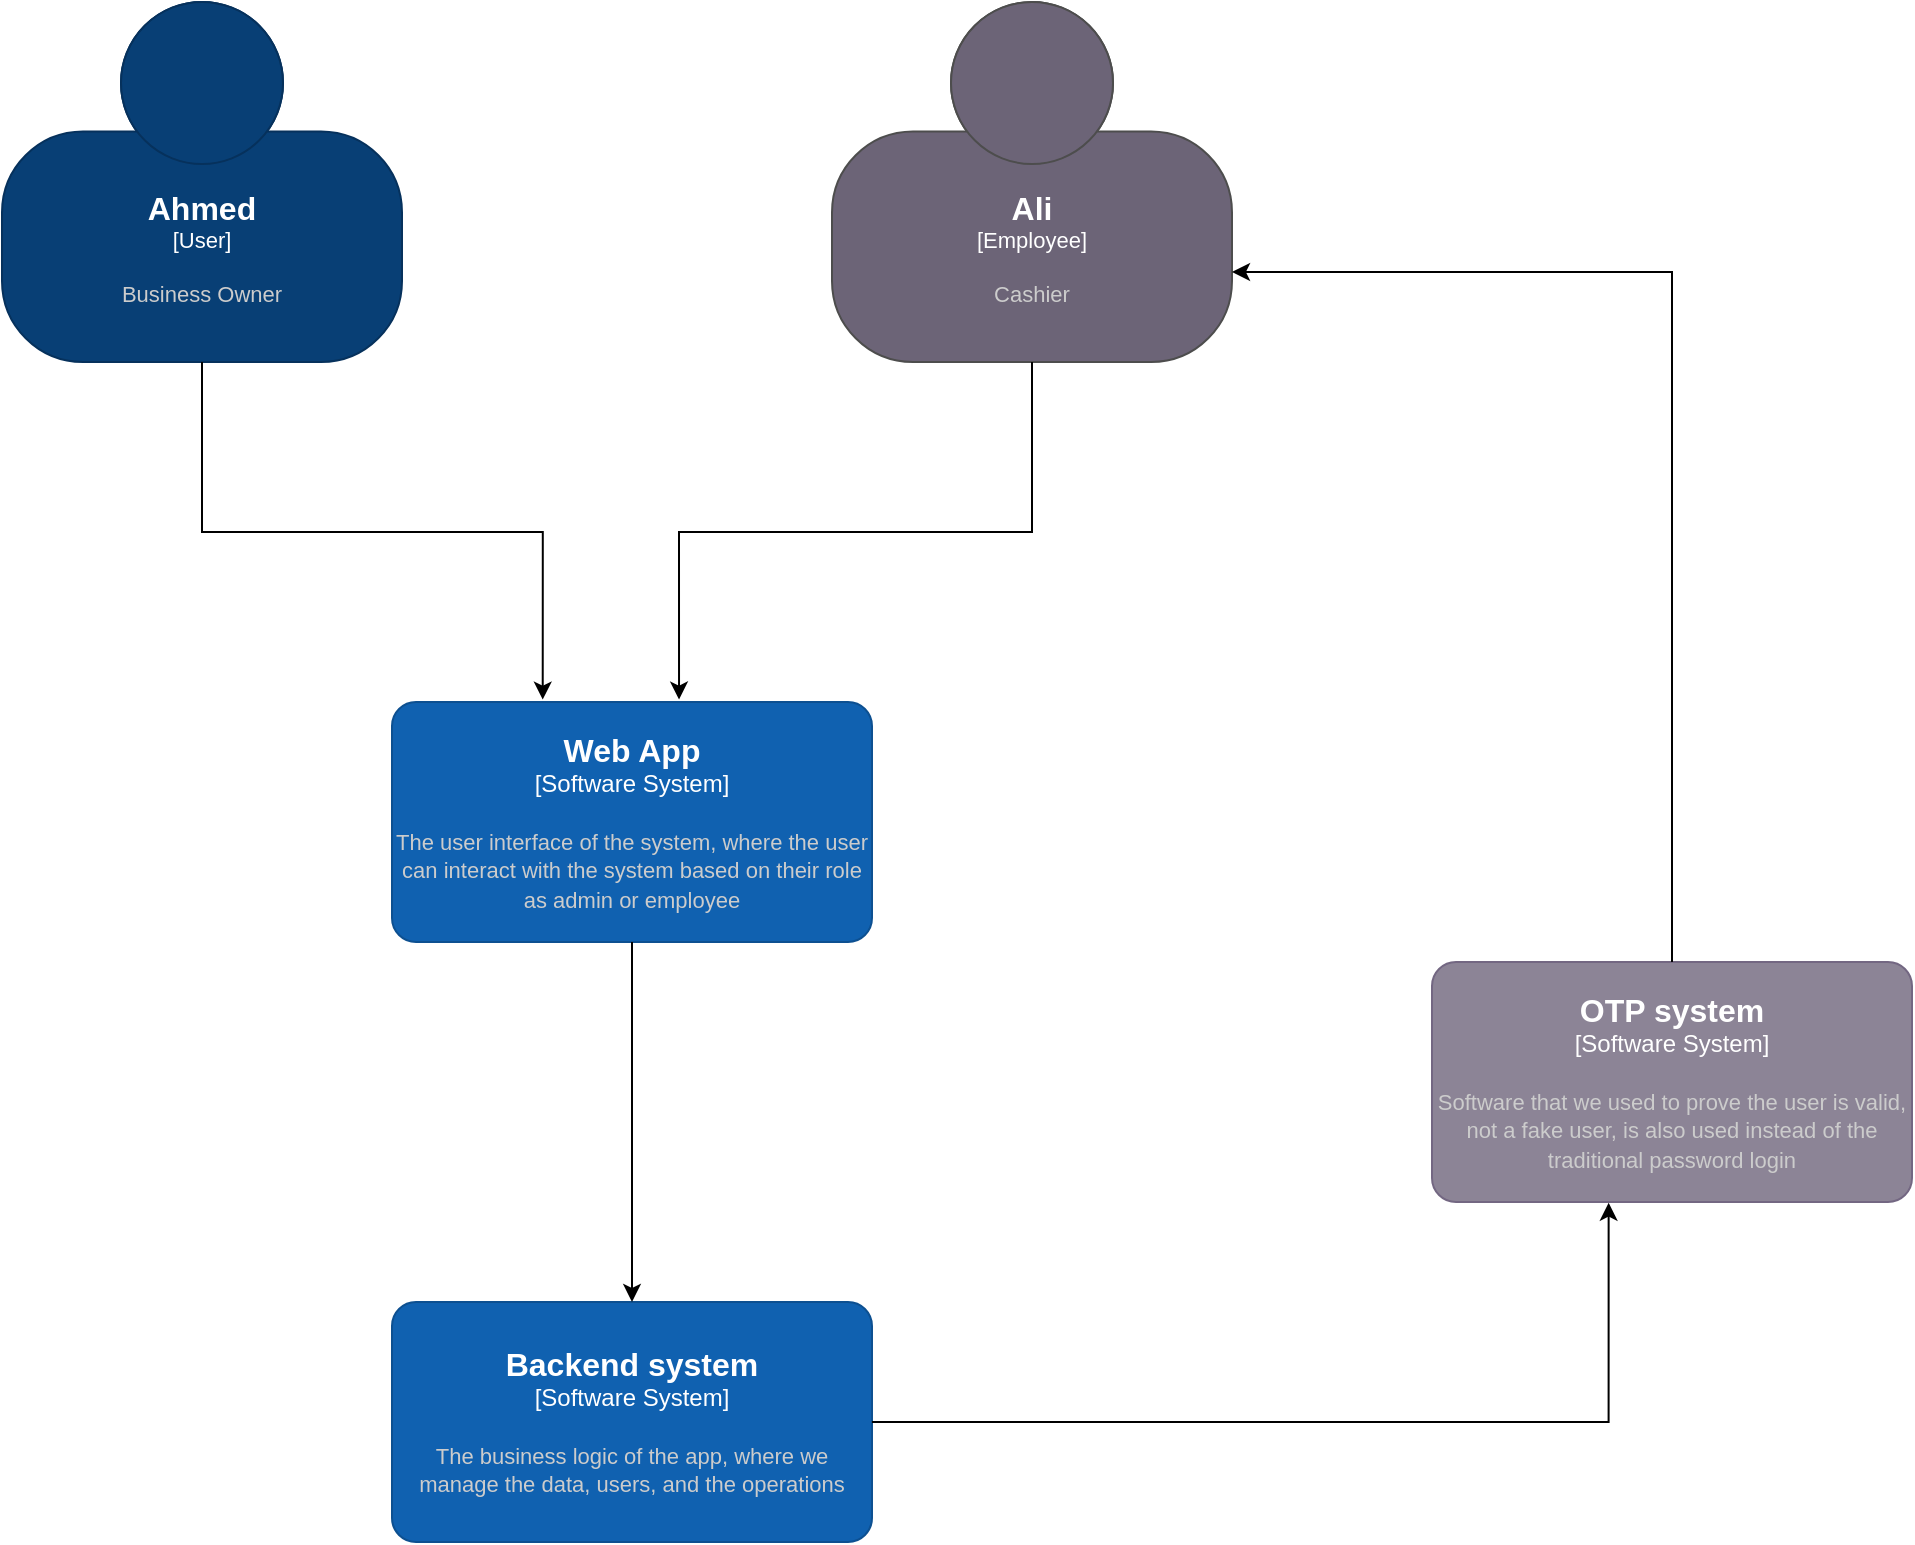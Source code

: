 <mxfile version="27.2.0" pages="3">
  <diagram name="C4 System context diagram" id="RkG_46FRgGkWv4bez-KH">
    <mxGraphModel grid="1" page="1" gridSize="10" guides="1" tooltips="1" connect="1" arrows="1" fold="1" pageScale="1" pageWidth="850" pageHeight="1100" math="0" shadow="0">
      <root>
        <mxCell id="0" />
        <mxCell id="1" parent="0" />
        <object placeholders="1" c4Name="Ahmed" c4Type="User" c4Description="Business Owner" label="&lt;font style=&quot;font-size: 16px&quot;&gt;&lt;b&gt;%c4Name%&lt;/b&gt;&lt;/font&gt;&lt;div&gt;[%c4Type%]&lt;/div&gt;&lt;br&gt;&lt;div&gt;&lt;font style=&quot;font-size: 11px&quot;&gt;&lt;font color=&quot;#cccccc&quot;&gt;%c4Description%&lt;/font&gt;&lt;/div&gt;" id="MEh83IF_CVcd2U0ZbV3D-1">
          <mxCell style="html=1;fontSize=11;dashed=0;whiteSpace=wrap;fillColor=#083F75;strokeColor=#06315C;fontColor=#ffffff;shape=mxgraph.c4.person2;align=center;metaEdit=1;points=[[0.5,0,0],[1,0.5,0],[1,0.75,0],[0.75,1,0],[0.5,1,0],[0.25,1,0],[0,0.75,0],[0,0.5,0]];resizable=0;" vertex="1" parent="1">
            <mxGeometry x="55" y="200" width="200" height="180" as="geometry" />
          </mxCell>
        </object>
        <object placeholders="1" c4Name="Ali" c4Type="Employee" c4Description="Cashier" label="&lt;font style=&quot;font-size: 16px&quot;&gt;&lt;b&gt;%c4Name%&lt;/b&gt;&lt;/font&gt;&lt;div&gt;[%c4Type%]&lt;/div&gt;&lt;br&gt;&lt;div&gt;&lt;font style=&quot;font-size: 11px&quot;&gt;&lt;font color=&quot;#cccccc&quot;&gt;%c4Description%&lt;/font&gt;&lt;/div&gt;" id="MEh83IF_CVcd2U0ZbV3D-3">
          <mxCell style="html=1;fontSize=11;dashed=0;whiteSpace=wrap;fillColor=#6C6477;strokeColor=#4D4D4D;fontColor=#ffffff;shape=mxgraph.c4.person2;align=center;metaEdit=1;points=[[0.5,0,0],[1,0.5,0],[1,0.75,0],[0.75,1,0],[0.5,1,0],[0.25,1,0],[0,0.75,0],[0,0.5,0]];resizable=0;" vertex="1" parent="1">
            <mxGeometry x="470" y="200" width="200" height="180" as="geometry" />
          </mxCell>
        </object>
        <object placeholders="1" c4Name="Web App" c4Type="Software System" c4Description="The user interface of the system, where the user can interact with the system based on their role as admin or employee" label="&lt;font style=&quot;font-size: 16px&quot;&gt;&lt;b&gt;%c4Name%&lt;/b&gt;&lt;/font&gt;&lt;div&gt;[%c4Type%]&lt;/div&gt;&lt;br&gt;&lt;div&gt;&lt;font style=&quot;font-size: 11px&quot;&gt;&lt;font color=&quot;#cccccc&quot;&gt;%c4Description%&lt;/font&gt;&lt;/div&gt;" id="MEh83IF_CVcd2U0ZbV3D-4">
          <mxCell style="rounded=1;whiteSpace=wrap;html=1;labelBackgroundColor=none;fillColor=#1061B0;fontColor=#ffffff;align=center;arcSize=10;strokeColor=#0D5091;metaEdit=1;resizable=0;points=[[0.25,0,0],[0.5,0,0],[0.75,0,0],[1,0.25,0],[1,0.5,0],[1,0.75,0],[0.75,1,0],[0.5,1,0],[0.25,1,0],[0,0.75,0],[0,0.5,0],[0,0.25,0]];" vertex="1" parent="1">
            <mxGeometry x="250" y="550" width="240" height="120" as="geometry" />
          </mxCell>
        </object>
        <mxCell id="MEh83IF_CVcd2U0ZbV3D-5" style="edgeStyle=orthogonalEdgeStyle;rounded=0;orthogonalLoop=1;jettySize=auto;html=1;entryX=0.314;entryY=-0.01;entryDx=0;entryDy=0;entryPerimeter=0;" edge="1" parent="1" source="MEh83IF_CVcd2U0ZbV3D-1" target="MEh83IF_CVcd2U0ZbV3D-4">
          <mxGeometry relative="1" as="geometry" />
        </mxCell>
        <mxCell id="MEh83IF_CVcd2U0ZbV3D-6" style="edgeStyle=orthogonalEdgeStyle;rounded=0;orthogonalLoop=1;jettySize=auto;html=1;entryX=0.598;entryY=-0.01;entryDx=0;entryDy=0;entryPerimeter=0;" edge="1" parent="1" source="MEh83IF_CVcd2U0ZbV3D-3" target="MEh83IF_CVcd2U0ZbV3D-4">
          <mxGeometry relative="1" as="geometry" />
        </mxCell>
        <object placeholders="1" c4Name="OTP system" c4Type="Software System" c4Description="Software that we used to prove the user is valid, not a fake user, is also used instead of the traditional password login" label="&lt;font style=&quot;font-size: 16px&quot;&gt;&lt;b&gt;%c4Name%&lt;/b&gt;&lt;/font&gt;&lt;div&gt;[%c4Type%]&lt;/div&gt;&lt;br&gt;&lt;div&gt;&lt;font style=&quot;font-size: 11px&quot;&gt;&lt;font color=&quot;#cccccc&quot;&gt;%c4Description%&lt;/font&gt;&lt;/div&gt;" id="MEh83IF_CVcd2U0ZbV3D-7">
          <mxCell style="rounded=1;whiteSpace=wrap;html=1;labelBackgroundColor=none;fillColor=#8C8496;fontColor=#ffffff;align=center;arcSize=10;strokeColor=#736782;metaEdit=1;resizable=0;points=[[0.25,0,0],[0.5,0,0],[0.75,0,0],[1,0.25,0],[1,0.5,0],[1,0.75,0],[0.75,1,0],[0.5,1,0],[0.25,1,0],[0,0.75,0],[0,0.5,0],[0,0.25,0]];" vertex="1" parent="1">
            <mxGeometry x="770" y="680" width="240" height="120" as="geometry" />
          </mxCell>
        </object>
        <mxCell id="MEh83IF_CVcd2U0ZbV3D-9" style="edgeStyle=orthogonalEdgeStyle;rounded=0;orthogonalLoop=1;jettySize=auto;html=1;exitX=0.5;exitY=0;exitDx=0;exitDy=0;exitPerimeter=0;entryX=1;entryY=0.75;entryDx=0;entryDy=0;entryPerimeter=0;" edge="1" parent="1" source="MEh83IF_CVcd2U0ZbV3D-7" target="MEh83IF_CVcd2U0ZbV3D-3">
          <mxGeometry relative="1" as="geometry" />
        </mxCell>
        <object placeholders="1" c4Name="Backend system" c4Type="Software System" c4Description="The business logic of the app, where we manage the data, users, and the operations" label="&lt;font style=&quot;font-size: 16px&quot;&gt;&lt;b&gt;%c4Name%&lt;/b&gt;&lt;/font&gt;&lt;div&gt;[%c4Type%]&lt;/div&gt;&lt;br&gt;&lt;div&gt;&lt;font style=&quot;font-size: 11px&quot;&gt;&lt;font color=&quot;#cccccc&quot;&gt;%c4Description%&lt;/font&gt;&lt;/div&gt;" id="MEh83IF_CVcd2U0ZbV3D-10">
          <mxCell style="rounded=1;whiteSpace=wrap;html=1;labelBackgroundColor=none;fillColor=#1061B0;fontColor=#ffffff;align=center;arcSize=10;strokeColor=#0D5091;metaEdit=1;resizable=0;points=[[0.25,0,0],[0.5,0,0],[0.75,0,0],[1,0.25,0],[1,0.5,0],[1,0.75,0],[0.75,1,0],[0.5,1,0],[0.25,1,0],[0,0.75,0],[0,0.5,0],[0,0.25,0]];" vertex="1" parent="1">
            <mxGeometry x="250" y="850" width="240" height="120" as="geometry" />
          </mxCell>
        </object>
        <mxCell id="MEh83IF_CVcd2U0ZbV3D-12" style="edgeStyle=orthogonalEdgeStyle;rounded=0;orthogonalLoop=1;jettySize=auto;html=1;entryX=0.5;entryY=0;entryDx=0;entryDy=0;entryPerimeter=0;" edge="1" parent="1" source="MEh83IF_CVcd2U0ZbV3D-4" target="MEh83IF_CVcd2U0ZbV3D-10">
          <mxGeometry relative="1" as="geometry" />
        </mxCell>
        <mxCell id="MEh83IF_CVcd2U0ZbV3D-13" style="edgeStyle=orthogonalEdgeStyle;rounded=0;orthogonalLoop=1;jettySize=auto;html=1;entryX=0.368;entryY=1.003;entryDx=0;entryDy=0;entryPerimeter=0;" edge="1" parent="1" source="MEh83IF_CVcd2U0ZbV3D-10" target="MEh83IF_CVcd2U0ZbV3D-7">
          <mxGeometry relative="1" as="geometry" />
        </mxCell>
      </root>
    </mxGraphModel>
  </diagram>
  <diagram id="ivsPkkF4dkukbUwzsWeb" name="C4 Container diagram">
    <mxGraphModel grid="1" page="1" gridSize="10" guides="1" tooltips="1" connect="1" arrows="1" fold="1" pageScale="1" pageWidth="850" pageHeight="1100" math="0" shadow="0">
      <root>
        <mxCell id="0" />
        <mxCell id="1" parent="0" />
        <object placeholders="1" c4Name="Ahmed" c4Type="User" c4Description="User or Employee" label="&lt;font style=&quot;font-size: 16px&quot;&gt;&lt;b&gt;%c4Name%&lt;/b&gt;&lt;/font&gt;&lt;div&gt;[%c4Type%]&lt;/div&gt;&lt;br&gt;&lt;div&gt;&lt;font style=&quot;font-size: 11px&quot;&gt;&lt;font color=&quot;#cccccc&quot;&gt;%c4Description%&lt;/font&gt;&lt;/div&gt;" id="U8EQustcwi_5S_lhXX1_-1">
          <mxCell style="html=1;fontSize=11;dashed=0;whiteSpace=wrap;fillColor=#083F75;strokeColor=#06315C;fontColor=#ffffff;shape=mxgraph.c4.person2;align=center;metaEdit=1;points=[[0.5,0,0],[1,0.5,0],[1,0.75,0],[0.75,1,0],[0.5,1,0],[0.25,1,0],[0,0.75,0],[0,0.5,0]];resizable=0;" vertex="1" parent="1">
            <mxGeometry x="120" y="350" width="200" height="180" as="geometry" />
          </mxCell>
        </object>
        <object placeholders="1" c4Name="Web App" c4Type="Software System" c4Description="The user interface of the system, where the user can interact with the system based on their role as admin or employee" label="&lt;font style=&quot;font-size: 16px&quot;&gt;&lt;b&gt;%c4Name%&lt;/b&gt;&lt;/font&gt;&lt;div&gt;[%c4Type%]&lt;/div&gt;&lt;br&gt;&lt;div&gt;&lt;font style=&quot;font-size: 11px&quot;&gt;&lt;font color=&quot;#cccccc&quot;&gt;%c4Description%&lt;/font&gt;&lt;/div&gt;" id="U8EQustcwi_5S_lhXX1_-3">
          <mxCell style="rounded=1;whiteSpace=wrap;html=1;labelBackgroundColor=none;fillColor=#1061B0;fontColor=#ffffff;align=center;arcSize=10;strokeColor=#0D5091;metaEdit=1;resizable=0;points=[[0.25,0,0],[0.5,0,0],[0.75,0,0],[1,0.25,0],[1,0.5,0],[1,0.75,0],[0.75,1,0],[0.5,1,0],[0.25,1,0],[0,0.75,0],[0,0.5,0],[0,0.25,0]];" vertex="1" parent="1">
            <mxGeometry x="-250" y="760" width="240" height="120" as="geometry" />
          </mxCell>
        </object>
        <object placeholders="1" c4Name="OTP system" c4Type="Software System" c4Description="Software that we used to prove the user is valid, not a fake user, is also used instead of the traditional password login" label="&lt;font style=&quot;font-size: 16px&quot;&gt;&lt;b&gt;%c4Name%&lt;/b&gt;&lt;/font&gt;&lt;div&gt;[%c4Type%]&lt;/div&gt;&lt;br&gt;&lt;div&gt;&lt;font style=&quot;font-size: 11px&quot;&gt;&lt;font color=&quot;#cccccc&quot;&gt;%c4Description%&lt;/font&gt;&lt;/div&gt;" id="U8EQustcwi_5S_lhXX1_-6">
          <mxCell style="rounded=1;whiteSpace=wrap;html=1;labelBackgroundColor=none;fillColor=#8C8496;fontColor=#ffffff;align=center;arcSize=10;strokeColor=#736782;metaEdit=1;resizable=0;points=[[0.25,0,0],[0.5,0,0],[0.75,0,0],[1,0.25,0],[1,0.5,0],[1,0.75,0],[0.75,1,0],[0.5,1,0],[0.25,1,0],[0,0.75,0],[0,0.5,0],[0,0.25,0]];" vertex="1" parent="1">
            <mxGeometry x="930" y="860" width="240" height="120" as="geometry" />
          </mxCell>
        </object>
        <object placeholders="1" c4Name="Backend system" c4Type="Software System" c4Description="The business logic of the app, where we manage the data, users, and the operations" label="&lt;font style=&quot;font-size: 16px&quot;&gt;&lt;b&gt;%c4Name%&lt;/b&gt;&lt;/font&gt;&lt;div&gt;[%c4Type%]&lt;/div&gt;&lt;br&gt;&lt;div&gt;&lt;font style=&quot;font-size: 11px&quot;&gt;&lt;font color=&quot;#cccccc&quot;&gt;%c4Description%&lt;/font&gt;&lt;/div&gt;" id="U8EQustcwi_5S_lhXX1_-8">
          <mxCell style="rounded=1;whiteSpace=wrap;html=1;labelBackgroundColor=none;fillColor=#1061B0;fontColor=#ffffff;align=center;arcSize=10;strokeColor=#0D5091;metaEdit=1;resizable=0;points=[[0.25,0,0],[0.5,0,0],[0.75,0,0],[1,0.25,0],[1,0.5,0],[1,0.75,0],[0.75,1,0],[0.5,1,0],[0.25,1,0],[0,0.75,0],[0,0.5,0],[0,0.25,0]];" vertex="1" parent="1">
            <mxGeometry x="300" y="1110" width="240" height="120" as="geometry" />
          </mxCell>
        </object>
        <object placeholders="1" c4Name="Reatil system" c4Type="SystemScopeBoundary" c4Application="Software System" label="&lt;font style=&quot;font-size: 16px&quot;&gt;&lt;b&gt;&lt;div style=&quot;text-align: left&quot;&gt;%c4Name%&lt;/div&gt;&lt;/b&gt;&lt;/font&gt;&lt;div style=&quot;text-align: left&quot;&gt;[%c4Application%]&lt;/div&gt;" id="U8EQustcwi_5S_lhXX1_-11">
          <mxCell style="rounded=1;fontSize=11;whiteSpace=wrap;html=1;dashed=1;arcSize=20;fillColor=none;strokeColor=#666666;fontColor=#333333;labelBackgroundColor=none;align=left;verticalAlign=bottom;labelBorderColor=none;spacingTop=0;spacing=10;dashPattern=8 4;metaEdit=1;rotatable=0;perimeter=rectanglePerimeter;noLabel=0;labelPadding=0;allowArrows=0;connectable=0;expand=0;recursiveResize=0;editable=1;pointerEvents=0;absoluteArcSize=1;points=[[0.25,0,0],[0.5,0,0],[0.75,0,0],[1,0.25,0],[1,0.5,0],[1,0.75,0],[0.75,1,0],[0.5,1,0],[0.25,1,0],[0,0.75,0],[0,0.5,0],[0,0.25,0]];" vertex="1" parent="1">
            <mxGeometry x="-275" y="730" width="1045" height="750" as="geometry" />
          </mxCell>
        </object>
        <object placeholders="1" c4Name="Single Page app" c4Type="Container" c4Technology="A React app provides full or limited control over the system based on the roles and permissions" c4Description="Description of web browser container role/responsibility." label="&lt;font style=&quot;font-size: 16px&quot;&gt;&lt;b&gt;%c4Name%&lt;/b&gt;&lt;/font&gt;&lt;div&gt;[%c4Type%:&amp;nbsp;%c4Technology%]&lt;/div&gt;&lt;br&gt;&lt;div&gt;&lt;font style=&quot;font-size: 11px&quot;&gt;&lt;font color=&quot;#E6E6E6&quot;&gt;%c4Description%&lt;/font&gt;&lt;/div&gt;" id="U8EQustcwi_5S_lhXX1_-14">
          <mxCell style="shape=mxgraph.c4.webBrowserContainer2;whiteSpace=wrap;html=1;boundedLbl=1;rounded=0;labelBackgroundColor=none;strokeColor=#118ACD;fillColor=#23A2D9;strokeColor=#118ACD;strokeColor2=#0E7DAD;fontSize=12;fontColor=#ffffff;align=center;metaEdit=1;points=[[0.5,0,0],[1,0.25,0],[1,0.5,0],[1,0.75,0],[0.5,1,0],[0,0.75,0],[0,0.5,0],[0,0.25,0]];resizable=0;" vertex="1" parent="1">
            <mxGeometry x="200" y="740" width="240" height="160" as="geometry" />
          </mxCell>
        </object>
        <object placeholders="1" c4Type="Relationship" c4Description="visit the app link from the users browser" label="&lt;div style=&quot;text-align: left&quot;&gt;&lt;div style=&quot;text-align: center&quot;&gt;&lt;b&gt;%c4Description%&lt;/b&gt;&lt;/div&gt;" id="U8EQustcwi_5S_lhXX1_-17">
          <mxCell style="endArrow=blockThin;html=1;fontSize=10;fontColor=#404040;strokeWidth=1;endFill=1;strokeColor=#828282;elbow=vertical;metaEdit=1;endSize=14;startSize=14;jumpStyle=arc;jumpSize=16;rounded=0;edgeStyle=orthogonalEdgeStyle;exitX=0;exitY=0.833;exitDx=0;exitDy=0;exitPerimeter=0;" edge="1" parent="1" source="U8EQustcwi_5S_lhXX1_-1" target="U8EQustcwi_5S_lhXX1_-3">
            <mxGeometry x="-0.451" y="20" width="240" relative="1" as="geometry">
              <mxPoint x="-70" y="600" as="sourcePoint" />
              <mxPoint x="170" y="600" as="targetPoint" />
              <mxPoint as="offset" />
            </mxGeometry>
          </mxCell>
        </object>
        <object placeholders="1" c4Type="Relationship" c4Description="response to the users browser" label="&lt;div style=&quot;text-align: left&quot;&gt;&lt;div style=&quot;text-align: center&quot;&gt;&lt;b&gt;%c4Description%&lt;/b&gt;&lt;/div&gt;" id="U8EQustcwi_5S_lhXX1_-18">
          <mxCell style="endArrow=blockThin;html=1;fontSize=10;fontColor=#404040;strokeWidth=1;endFill=1;strokeColor=#828282;elbow=vertical;metaEdit=1;endSize=14;startSize=14;jumpStyle=arc;jumpSize=16;rounded=0;edgeStyle=orthogonalEdgeStyle;entryX=0.029;entryY=0.47;entryDx=0;entryDy=0;entryPerimeter=0;exitX=1;exitY=0.5;exitDx=0;exitDy=0;exitPerimeter=0;" edge="1" parent="1" source="U8EQustcwi_5S_lhXX1_-3" target="U8EQustcwi_5S_lhXX1_-14">
            <mxGeometry width="240" relative="1" as="geometry">
              <mxPoint x="-10" y="830" as="sourcePoint" />
              <mxPoint x="230" y="809.47" as="targetPoint" />
            </mxGeometry>
          </mxCell>
        </object>
        <object placeholders="1" c4Type="Relationship" c4Description="Log in or create a new account, create a new organization" label="&lt;div style=&quot;text-align: left&quot;&gt;&lt;div style=&quot;text-align: center&quot;&gt;&lt;b&gt;%c4Description%&lt;/b&gt;&lt;/div&gt;" id="U8EQustcwi_5S_lhXX1_-19">
          <mxCell style="endArrow=blockThin;html=1;fontSize=10;fontColor=#404040;strokeWidth=1;endFill=1;strokeColor=#828282;elbow=vertical;metaEdit=1;endSize=14;startSize=14;jumpStyle=arc;jumpSize=16;rounded=0;edgeStyle=orthogonalEdgeStyle;exitX=0.5;exitY=1;exitDx=0;exitDy=0;exitPerimeter=0;entryX=0.476;entryY=0.021;entryDx=0;entryDy=0;entryPerimeter=0;" edge="1" parent="1" source="U8EQustcwi_5S_lhXX1_-1" target="U8EQustcwi_5S_lhXX1_-14">
            <mxGeometry x="-0.411" y="10" width="240" relative="1" as="geometry">
              <mxPoint x="360.0" y="540.0" as="sourcePoint" />
              <mxPoint x="486.28" y="752.74" as="targetPoint" />
              <Array as="points">
                <mxPoint x="220" y="580" />
                <mxPoint x="230" y="580" />
                <mxPoint x="230" y="753" />
                <mxPoint x="340" y="753" />
                <mxPoint x="340" y="743" />
              </Array>
              <mxPoint as="offset" />
            </mxGeometry>
          </mxCell>
        </object>
        <object placeholders="1" c4Type="Relationship" c4Technology="e.g. JSON/HTTP" c4Description="make the request over HTTPS" label="&lt;div style=&quot;text-align: left&quot;&gt;&lt;div style=&quot;text-align: center&quot;&gt;&lt;b&gt;%c4Description%&lt;/b&gt;&lt;/div&gt;&lt;div style=&quot;text-align: center&quot;&gt;[%c4Technology%]&lt;/div&gt;&lt;/div&gt;" id="U8EQustcwi_5S_lhXX1_-20">
          <mxCell style="endArrow=blockThin;html=1;fontSize=10;fontColor=#404040;strokeWidth=1;endFill=1;strokeColor=#828282;elbow=vertical;metaEdit=1;endSize=14;startSize=14;jumpStyle=arc;jumpSize=16;rounded=0;edgeStyle=orthogonalEdgeStyle;exitX=0.5;exitY=1;exitDx=0;exitDy=0;exitPerimeter=0;entryX=0.5;entryY=0;entryDx=0;entryDy=0;entryPerimeter=0;" edge="1" parent="1" source="U8EQustcwi_5S_lhXX1_-14" target="U8EQustcwi_5S_lhXX1_-8">
            <mxGeometry width="240" relative="1" as="geometry">
              <mxPoint x="290" y="970" as="sourcePoint" />
              <mxPoint x="530" y="970" as="targetPoint" />
            </mxGeometry>
          </mxCell>
        </object>
        <object placeholders="1" c4Name="Database" c4Type="Container" c4Technology="Redis" c4Description="Store cashed Data" label="&lt;font style=&quot;font-size: 16px&quot;&gt;&lt;b&gt;%c4Name%&lt;/b&gt;&lt;/font&gt;&lt;div&gt;[%c4Type%:&amp;nbsp;%c4Technology%]&lt;/div&gt;&lt;br&gt;&lt;div&gt;&lt;font style=&quot;font-size: 11px&quot;&gt;&lt;font color=&quot;#E6E6E6&quot;&gt;%c4Description%&lt;/font&gt;&lt;/div&gt;" id="U8EQustcwi_5S_lhXX1_-21">
          <mxCell style="shape=cylinder3;size=15;direction=south;whiteSpace=wrap;html=1;boundedLbl=1;rounded=0;labelBackgroundColor=none;fillColor=#23A2D9;fontSize=12;fontColor=#ffffff;align=center;strokeColor=#0E7DAD;metaEdit=1;points=[[0.5,0,0],[1,0.25,0],[1,0.5,0],[1,0.75,0],[0.5,1,0],[0,0.75,0],[0,0.5,0],[0,0.25,0]];resizable=0;" vertex="1" parent="1">
            <mxGeometry x="-240" y="1100" width="240" height="120" as="geometry" />
          </mxCell>
        </object>
        <object placeholders="1" c4Type="Relationship" c4Technology="e.g. JSON/HTTP" c4Description="get cashed data" label="&lt;div style=&quot;text-align: left&quot;&gt;&lt;div style=&quot;text-align: center&quot;&gt;&lt;b&gt;%c4Description%&lt;/b&gt;&lt;/div&gt;&lt;div style=&quot;text-align: center&quot;&gt;[%c4Technology%]&lt;/div&gt;&lt;/div&gt;" id="U8EQustcwi_5S_lhXX1_-22">
          <mxCell style="endArrow=blockThin;html=1;fontSize=10;fontColor=#404040;strokeWidth=1;endFill=1;strokeColor=#828282;elbow=vertical;metaEdit=1;endSize=14;startSize=14;jumpStyle=arc;jumpSize=16;rounded=0;edgeStyle=orthogonalEdgeStyle;entryX=0.5;entryY=0;entryDx=0;entryDy=0;entryPerimeter=0;exitX=0;exitY=0.5;exitDx=0;exitDy=0;exitPerimeter=0;" edge="1" parent="1" source="U8EQustcwi_5S_lhXX1_-8" target="U8EQustcwi_5S_lhXX1_-21">
            <mxGeometry x="0.083" y="-10" width="240" relative="1" as="geometry">
              <mxPoint x="50" y="1150" as="sourcePoint" />
              <mxPoint x="290" y="1150" as="targetPoint" />
              <mxPoint x="1" as="offset" />
            </mxGeometry>
          </mxCell>
        </object>
        <object placeholders="1" c4Name="Database" c4Type="Container" c4Technology="Postgress" c4Description="Store data" label="&lt;font style=&quot;font-size: 16px&quot;&gt;&lt;b&gt;%c4Name%&lt;/b&gt;&lt;/font&gt;&lt;div&gt;[%c4Type%:&amp;nbsp;%c4Technology%]&lt;/div&gt;&lt;br&gt;&lt;div&gt;&lt;font style=&quot;font-size: 11px&quot;&gt;&lt;font color=&quot;#E6E6E6&quot;&gt;%c4Description%&lt;/font&gt;&lt;/div&gt;" id="U8EQustcwi_5S_lhXX1_-24">
          <mxCell style="shape=cylinder3;size=15;direction=south;whiteSpace=wrap;html=1;boundedLbl=1;rounded=0;labelBackgroundColor=none;fillColor=#23A2D9;fontSize=12;fontColor=#ffffff;align=center;strokeColor=#0E7DAD;metaEdit=1;points=[[0.5,0,0],[1,0.25,0],[1,0.5,0],[1,0.75,0],[0.5,1,0],[0,0.75,0],[0,0.5,0],[0,0.25,0]];resizable=0;" vertex="1" parent="1">
            <mxGeometry x="-240" y="1290" width="240" height="120" as="geometry" />
          </mxCell>
        </object>
        <object placeholders="1" c4Type="Relationship" c4Technology="e.g. JSON/HTTP" c4Description="Get data stored data" label="&lt;div style=&quot;text-align: left&quot;&gt;&lt;div style=&quot;text-align: center&quot;&gt;&lt;b&gt;%c4Description%&lt;/b&gt;&lt;/div&gt;&lt;div style=&quot;text-align: center&quot;&gt;[%c4Technology%]&lt;/div&gt;&lt;/div&gt;" id="U8EQustcwi_5S_lhXX1_-25">
          <mxCell style="endArrow=blockThin;html=1;fontSize=10;fontColor=#404040;strokeWidth=1;endFill=1;strokeColor=#828282;elbow=vertical;metaEdit=1;endSize=14;startSize=14;jumpStyle=arc;jumpSize=16;rounded=0;edgeStyle=orthogonalEdgeStyle;exitX=0;exitY=0.817;exitDx=0;exitDy=0;exitPerimeter=0;entryX=0.5;entryY=0;entryDx=0;entryDy=0;entryPerimeter=0;" edge="1" parent="1" source="U8EQustcwi_5S_lhXX1_-8" target="U8EQustcwi_5S_lhXX1_-24">
            <mxGeometry width="240" relative="1" as="geometry">
              <mxPoint x="-100" y="1260" as="sourcePoint" />
              <mxPoint x="140" y="1260" as="targetPoint" />
            </mxGeometry>
          </mxCell>
        </object>
        <object placeholders="1" c4Type="Relationship" c4Technology="e.g. JSON/HTTP" c4Description="Generate OTP Code Request" label="&lt;div style=&quot;text-align: left&quot;&gt;&lt;div style=&quot;text-align: center&quot;&gt;&lt;b&gt;%c4Description%&lt;/b&gt;&lt;/div&gt;&lt;div style=&quot;text-align: center&quot;&gt;[%c4Technology%]&lt;/div&gt;&lt;/div&gt;" id="U8EQustcwi_5S_lhXX1_-26">
          <mxCell style="endArrow=blockThin;html=1;fontSize=10;fontColor=#404040;strokeWidth=1;endFill=1;strokeColor=#828282;elbow=vertical;metaEdit=1;endSize=14;startSize=14;jumpStyle=arc;jumpSize=16;rounded=0;edgeStyle=orthogonalEdgeStyle;entryX=0.375;entryY=1.008;entryDx=0;entryDy=0;entryPerimeter=0;exitX=0.991;exitY=0.376;exitDx=0;exitDy=0;exitPerimeter=0;" edge="1" parent="1" source="U8EQustcwi_5S_lhXX1_-8" target="U8EQustcwi_5S_lhXX1_-6">
            <mxGeometry width="240" relative="1" as="geometry">
              <mxPoint x="570" y="1140" as="sourcePoint" />
              <mxPoint x="810" y="1140" as="targetPoint" />
            </mxGeometry>
          </mxCell>
        </object>
        <object placeholders="1" c4Type="Relationship" c4Technology="e.g. JSON/HTTP" c4Description="Send the OTP Code" label="&lt;div style=&quot;text-align: left&quot;&gt;&lt;div style=&quot;text-align: center&quot;&gt;&lt;b&gt;%c4Description%&lt;/b&gt;&lt;/div&gt;&lt;div style=&quot;text-align: center&quot;&gt;[%c4Technology%]&lt;/div&gt;&lt;/div&gt;" id="U8EQustcwi_5S_lhXX1_-27">
          <mxCell style="endArrow=blockThin;html=1;fontSize=10;fontColor=#404040;strokeWidth=1;endFill=1;strokeColor=#828282;elbow=vertical;metaEdit=1;endSize=14;startSize=14;jumpStyle=arc;jumpSize=16;rounded=0;edgeStyle=orthogonalEdgeStyle;exitX=0.375;exitY=-0.033;exitDx=0;exitDy=0;exitPerimeter=0;entryX=0.995;entryY=0.694;entryDx=0;entryDy=0;entryPerimeter=0;" edge="1" parent="1" source="U8EQustcwi_5S_lhXX1_-6" target="U8EQustcwi_5S_lhXX1_-1">
            <mxGeometry width="240" relative="1" as="geometry">
              <mxPoint x="990" y="720" as="sourcePoint" />
              <mxPoint x="1230" y="720" as="targetPoint" />
              <Array as="points">
                <mxPoint x="1020" y="475" />
              </Array>
            </mxGeometry>
          </mxCell>
        </object>
        <object placeholders="1" c4Name="Desktop App" c4Type="Software System" c4Description="Electron App that user can install on his PC" label="&lt;font style=&quot;font-size: 16px&quot;&gt;&lt;b&gt;%c4Name%&lt;/b&gt;&lt;/font&gt;&lt;div&gt;[%c4Type%]&lt;/div&gt;&lt;br&gt;&lt;div&gt;&lt;font style=&quot;font-size: 11px&quot;&gt;&lt;font color=&quot;#cccccc&quot;&gt;%c4Description%&lt;/font&gt;&lt;/div&gt;" id="BuBJTZbHVr6ER4CKoPKD-1">
          <mxCell style="rounded=1;whiteSpace=wrap;html=1;labelBackgroundColor=none;fillColor=#1061B0;fontColor=#ffffff;align=center;arcSize=10;strokeColor=#0D5091;metaEdit=1;resizable=0;points=[[0.25,0,0],[0.5,0,0],[0.75,0,0],[1,0.25,0],[1,0.5,0],[1,0.75,0],[0.75,1,0],[0.5,1,0],[0.25,1,0],[0,0.75,0],[0,0.5,0],[0,0.25,0]];" vertex="1" parent="1">
            <mxGeometry x="510" y="760" width="240" height="120" as="geometry" />
          </mxCell>
        </object>
        <object placeholders="1" c4Type="Relationship" c4Technology="e.g. JSON/HTTP" c4Description="user mostly on the office laptob " label="&lt;div style=&quot;text-align: left&quot;&gt;&lt;div style=&quot;text-align: center&quot;&gt;&lt;b&gt;%c4Description%&lt;/b&gt;&lt;/div&gt;&lt;div style=&quot;text-align: center&quot;&gt;[%c4Technology%]&lt;/div&gt;&lt;/div&gt;" id="BuBJTZbHVr6ER4CKoPKD-15">
          <mxCell style="endArrow=blockThin;html=1;fontSize=10;fontColor=#404040;strokeWidth=1;endFill=1;strokeColor=#828282;elbow=vertical;metaEdit=1;endSize=14;startSize=14;jumpStyle=arc;jumpSize=16;rounded=0;edgeStyle=orthogonalEdgeStyle;" edge="1" parent="1" source="U8EQustcwi_5S_lhXX1_-1" target="BuBJTZbHVr6ER4CKoPKD-1">
            <mxGeometry x="-0.167" y="10" width="240" relative="1" as="geometry">
              <mxPoint x="340" y="550" as="sourcePoint" />
              <mxPoint x="580" y="550" as="targetPoint" />
              <Array as="points">
                <mxPoint x="581" y="520" />
              </Array>
              <mxPoint as="offset" />
            </mxGeometry>
          </mxCell>
        </object>
        <object placeholders="1" c4Type="Relationship" c4Technology="e.g. JSON/HTTP" c4Description="e.g. Makes API calls" label="&lt;div style=&quot;text-align: left&quot;&gt;&lt;div style=&quot;text-align: center&quot;&gt;&lt;b&gt;%c4Description%&lt;/b&gt;&lt;/div&gt;&lt;div style=&quot;text-align: center&quot;&gt;[%c4Technology%]&lt;/div&gt;&lt;/div&gt;" id="BuBJTZbHVr6ER4CKoPKD-17">
          <mxCell style="endArrow=blockThin;html=1;fontSize=10;fontColor=#404040;strokeWidth=1;endFill=1;strokeColor=#828282;elbow=vertical;metaEdit=1;endSize=14;startSize=14;jumpStyle=arc;jumpSize=16;rounded=0;edgeStyle=orthogonalEdgeStyle;exitX=0.5;exitY=1;exitDx=0;exitDy=0;exitPerimeter=0;entryX=0.808;entryY=0.017;entryDx=0;entryDy=0;entryPerimeter=0;" edge="1" parent="1" source="BuBJTZbHVr6ER4CKoPKD-1" target="U8EQustcwi_5S_lhXX1_-8">
            <mxGeometry width="240" relative="1" as="geometry">
              <mxPoint x="260" y="1000" as="sourcePoint" />
              <mxPoint x="500" y="1000" as="targetPoint" />
            </mxGeometry>
          </mxCell>
        </object>
      </root>
    </mxGraphModel>
  </diagram>
  <diagram id="7g7lXLBD5kVpYT7r30rV" name="C4 Component diagram">
    <mxGraphModel grid="1" page="1" gridSize="10" guides="1" tooltips="1" connect="1" arrows="1" fold="1" pageScale="1" pageWidth="850" pageHeight="1100" math="0" shadow="0">
      <root>
        <mxCell id="0" />
        <mxCell id="1" parent="0" />
        <object placeholders="1" c4Name="Reatil System" c4Type="ContainerScopeBoundary" c4Application="Container" label="&lt;font style=&quot;font-size: 16px&quot;&gt;&lt;b&gt;&lt;div style=&quot;text-align: left&quot;&gt;%c4Name%&lt;/div&gt;&lt;/b&gt;&lt;/font&gt;&lt;div style=&quot;text-align: left&quot;&gt;[%c4Application%]&lt;/div&gt;" id="PVaSjtfkz7MsANsKzBPD-1">
          <mxCell style="rounded=1;fontSize=11;whiteSpace=wrap;html=1;dashed=1;arcSize=20;fillColor=none;strokeColor=#666666;fontColor=#333333;labelBackgroundColor=none;align=left;verticalAlign=bottom;labelBorderColor=none;spacingTop=0;spacing=10;dashPattern=8 4;metaEdit=1;rotatable=0;perimeter=rectanglePerimeter;noLabel=0;labelPadding=0;allowArrows=0;connectable=0;expand=0;recursiveResize=0;editable=1;pointerEvents=0;absoluteArcSize=1;points=[[0.25,0,0],[0.5,0,0],[0.75,0,0],[1,0.25,0],[1,0.5,0],[1,0.75,0],[0.75,1,0],[0.5,1,0],[0.25,1,0],[0,0.75,0],[0,0.5,0],[0,0.25,0]];" vertex="1" parent="1">
            <mxGeometry x="-10" y="210" width="4900" height="2350" as="geometry" />
          </mxCell>
        </object>
        <object placeholders="1" c4Name="Single Page app" c4Type="Container" c4Technology="A React app provides full or limited control over the system based on the roles and permissions" c4Description="Description of web browser container role/responsibility." label="&lt;font style=&quot;font-size: 16px&quot;&gt;&lt;b&gt;%c4Name%&lt;/b&gt;&lt;/font&gt;&lt;div&gt;[%c4Type%:&amp;nbsp;%c4Technology%]&lt;/div&gt;&lt;br&gt;&lt;div&gt;&lt;font style=&quot;font-size: 11px&quot;&gt;&lt;font color=&quot;#E6E6E6&quot;&gt;%c4Description%&lt;/font&gt;&lt;/div&gt;" id="AOGsd9yJ10czcMCzqKEo-1">
          <mxCell style="shape=mxgraph.c4.webBrowserContainer2;whiteSpace=wrap;html=1;boundedLbl=1;rounded=0;labelBackgroundColor=none;strokeColor=#118ACD;fillColor=#23A2D9;strokeColor=#118ACD;strokeColor2=#0E7DAD;fontSize=12;fontColor=#ffffff;align=center;metaEdit=1;points=[[0.5,0,0],[1,0.25,0],[1,0.5,0],[1,0.75,0],[0.5,1,0],[0,0.75,0],[0,0.5,0],[0,0.25,0]];resizable=0;" vertex="1" parent="1">
            <mxGeometry x="260" y="-240" width="240" height="160" as="geometry" />
          </mxCell>
        </object>
        <object placeholders="1" c4Name="Desktop App" c4Type="Software System" c4Description="Electron App that user can install on his PC" label="&lt;font style=&quot;font-size: 16px&quot;&gt;&lt;b&gt;%c4Name%&lt;/b&gt;&lt;/font&gt;&lt;div&gt;[%c4Type%]&lt;/div&gt;&lt;br&gt;&lt;div&gt;&lt;font style=&quot;font-size: 11px&quot;&gt;&lt;font color=&quot;#cccccc&quot;&gt;%c4Description%&lt;/font&gt;&lt;/div&gt;" id="AOGsd9yJ10czcMCzqKEo-2">
          <mxCell style="rounded=1;whiteSpace=wrap;html=1;labelBackgroundColor=none;fillColor=#1061B0;fontColor=#ffffff;align=center;arcSize=10;strokeColor=#0D5091;metaEdit=1;resizable=0;points=[[0.25,0,0],[0.5,0,0],[0.75,0,0],[1,0.25,0],[1,0.5,0],[1,0.75,0],[0.75,1,0],[0.5,1,0],[0.25,1,0],[0,0.75,0],[0,0.5,0],[0,0.25,0]];" vertex="1" parent="1">
            <mxGeometry x="1160" y="-220" width="240" height="120" as="geometry" />
          </mxCell>
        </object>
        <mxCell id="a_dxamcCMXrSANzMXDv2-7" style="edgeStyle=orthogonalEdgeStyle;rounded=0;orthogonalLoop=1;jettySize=auto;html=1;" edge="1" parent="1" source="AOGsd9yJ10czcMCzqKEo-3">
          <mxGeometry relative="1" as="geometry">
            <mxPoint x="840" y="270" as="targetPoint" />
          </mxGeometry>
        </mxCell>
        <object placeholders="1" c4Name="Cloud Flare" c4Type="Container" c4Technology="Proxy" c4Description="API gateway" label="&lt;font style=&quot;font-size: 16px&quot;&gt;&lt;b&gt;%c4Name%&lt;/b&gt;&lt;/font&gt;&lt;div&gt;[%c4Type%:&amp;nbsp;%c4Technology%]&lt;/div&gt;&lt;br&gt;&lt;div&gt;&lt;font style=&quot;font-size: 11px&quot;&gt;&lt;font color=&quot;#E6E6E6&quot;&gt;%c4Description%&lt;/font&gt;&lt;/div&gt;" id="AOGsd9yJ10czcMCzqKEo-3">
          <mxCell style="shape=hexagon;size=50;perimeter=hexagonPerimeter2;whiteSpace=wrap;html=1;fixedSize=1;rounded=1;labelBackgroundColor=none;fillColor=#23A2D9;fontSize=12;fontColor=#ffffff;align=center;strokeColor=#0E7DAD;metaEdit=1;points=[[0.5,0,0],[1,0.25,0],[1,0.5,0],[1,0.75,0],[0.5,1,0],[0,0.75,0],[0,0.5,0],[0,0.25,0]];resizable=0;" vertex="1" parent="1">
            <mxGeometry x="740" y="10" width="200" height="170" as="geometry" />
          </mxCell>
        </object>
        <object placeholders="1" c4Type="Relationship" c4Technology="e.g. JSON/HTTP" c4Description="e.g. Makes API calls" label="&lt;div style=&quot;text-align: left&quot;&gt;&lt;div style=&quot;text-align: center&quot;&gt;&lt;b&gt;%c4Description%&lt;/b&gt;&lt;/div&gt;&lt;div style=&quot;text-align: center&quot;&gt;[%c4Technology%]&lt;/div&gt;&lt;/div&gt;" id="AOGsd9yJ10czcMCzqKEo-4">
          <mxCell style="endArrow=blockThin;html=1;fontSize=10;fontColor=#404040;strokeWidth=1;endFill=1;strokeColor=#828282;elbow=vertical;metaEdit=1;endSize=14;startSize=14;jumpStyle=arc;jumpSize=16;rounded=0;edgeStyle=orthogonalEdgeStyle;exitX=0.5;exitY=1;exitDx=0;exitDy=0;exitPerimeter=0;" edge="1" parent="1" source="AOGsd9yJ10czcMCzqKEo-2" target="AOGsd9yJ10czcMCzqKEo-3">
            <mxGeometry width="240" relative="1" as="geometry">
              <mxPoint x="1040" y="-30" as="sourcePoint" />
              <mxPoint x="1280" y="-30" as="targetPoint" />
            </mxGeometry>
          </mxCell>
        </object>
        <object placeholders="1" c4Type="Relationship" c4Technology="e.g. JSON/HTTP" c4Description="e.g. Makes API calls" label="&lt;div style=&quot;text-align: left&quot;&gt;&lt;div style=&quot;text-align: center&quot;&gt;&lt;b&gt;%c4Description%&lt;/b&gt;&lt;/div&gt;&lt;div style=&quot;text-align: center&quot;&gt;[%c4Technology%]&lt;/div&gt;&lt;/div&gt;" id="AOGsd9yJ10czcMCzqKEo-5">
          <mxCell style="endArrow=blockThin;html=1;fontSize=10;fontColor=#404040;strokeWidth=1;endFill=1;strokeColor=#828282;elbow=vertical;metaEdit=1;endSize=14;startSize=14;jumpStyle=arc;jumpSize=16;rounded=0;edgeStyle=orthogonalEdgeStyle;exitX=0.5;exitY=1;exitDx=0;exitDy=0;exitPerimeter=0;entryX=0.367;entryY=-0.016;entryDx=0;entryDy=0;entryPerimeter=0;" edge="1" parent="1" source="AOGsd9yJ10czcMCzqKEo-1" target="AOGsd9yJ10czcMCzqKEo-3">
            <mxGeometry width="240" relative="1" as="geometry">
              <mxPoint x="1390" y="-60" as="sourcePoint" />
              <mxPoint x="950" y="50" as="targetPoint" />
            </mxGeometry>
          </mxCell>
        </object>
        <object placeholders="1" c4Name="Auth Controller" c4Type="API" c4Description="This API controls the login, logout, and user permissions." label="&lt;font style=&quot;font-size: 16px&quot;&gt;&lt;b&gt;%c4Name%&lt;/b&gt;&lt;/font&gt;&lt;div&gt;[%c4Type%]&lt;/div&gt;&lt;br&gt;&lt;div&gt;&lt;font style=&quot;font-size: 11px&quot;&gt;&lt;font color=&quot;#cccccc&quot;&gt;%c4Description%&lt;/font&gt;&lt;/div&gt;" id="a_dxamcCMXrSANzMXDv2-1">
          <mxCell style="rounded=1;whiteSpace=wrap;html=1;labelBackgroundColor=none;fillColor=#1061B0;fontColor=#ffffff;align=center;arcSize=10;strokeColor=#0D5091;metaEdit=1;resizable=0;points=[[0.25,0,0],[0.5,0,0],[0.75,0,0],[1,0.25,0],[1,0.5,0],[1,0.75,0],[0.75,1,0],[0.5,1,0],[0.25,1,0],[0,0.75,0],[0,0.5,0],[0,0.25,0]];" vertex="1" parent="1">
            <mxGeometry x="80" y="430" width="240" height="120" as="geometry" />
          </mxCell>
        </object>
        <object placeholders="1" c4Name="Users Controller" c4Type="API" c4Description="This controller is used to create new users, update them, or delete them." label="&lt;font style=&quot;font-size: 16px&quot;&gt;&lt;b&gt;%c4Name%&lt;/b&gt;&lt;/font&gt;&lt;div&gt;[%c4Type%]&lt;/div&gt;&lt;br&gt;&lt;div&gt;&lt;font style=&quot;font-size: 11px&quot;&gt;&lt;font color=&quot;#cccccc&quot;&gt;%c4Description%&lt;/font&gt;&lt;/div&gt;" id="a_dxamcCMXrSANzMXDv2-3">
          <mxCell style="rounded=1;whiteSpace=wrap;html=1;labelBackgroundColor=none;fillColor=#1061B0;fontColor=#ffffff;align=center;arcSize=10;strokeColor=#0D5091;metaEdit=1;resizable=0;points=[[0.25,0,0],[0.5,0,0],[0.75,0,0],[1,0.25,0],[1,0.5,0],[1,0.75,0],[0.75,1,0],[0.5,1,0],[0.25,1,0],[0,0.75,0],[0,0.5,0],[0,0.25,0]];" vertex="1" parent="1">
            <mxGeometry x="730" y="430" width="240" height="120" as="geometry" />
          </mxCell>
        </object>
        <object placeholders="1" c4Type="Relationship" c4Description="Use it To get or create users accounts" label="&lt;div style=&quot;text-align: left&quot;&gt;&lt;div style=&quot;text-align: center&quot;&gt;&lt;b&gt;%c4Description%&lt;/b&gt;&lt;/div&gt;" id="a_dxamcCMXrSANzMXDv2-6">
          <mxCell style="endArrow=blockThin;html=1;fontSize=10;fontColor=#404040;strokeWidth=1;endFill=1;strokeColor=#828282;elbow=vertical;metaEdit=1;endSize=14;startSize=14;jumpStyle=arc;jumpSize=16;rounded=0;edgeStyle=orthogonalEdgeStyle;exitX=1;exitY=0.5;exitDx=0;exitDy=0;exitPerimeter=0;entryX=0;entryY=0.5;entryDx=0;entryDy=0;entryPerimeter=0;" edge="1" parent="1" source="a_dxamcCMXrSANzMXDv2-1" target="a_dxamcCMXrSANzMXDv2-3">
            <mxGeometry width="240" relative="1" as="geometry">
              <mxPoint x="330" y="380.53" as="sourcePoint" />
              <mxPoint x="620" y="380" as="targetPoint" />
            </mxGeometry>
          </mxCell>
        </object>
        <object placeholders="1" c4Name="Organization Controller" c4Type="API" c4Description="This controller is used to create new organizations,update, and delete by the user." label="&lt;font style=&quot;font-size: 16px&quot;&gt;&lt;b&gt;%c4Name%&lt;/b&gt;&lt;/font&gt;&lt;div&gt;[%c4Type%]&lt;/div&gt;&lt;br&gt;&lt;div&gt;&lt;font style=&quot;font-size: 11px&quot;&gt;&lt;font color=&quot;#cccccc&quot;&gt;%c4Description%&lt;/font&gt;&lt;/div&gt;" id="a_dxamcCMXrSANzMXDv2-8">
          <mxCell style="rounded=1;whiteSpace=wrap;html=1;labelBackgroundColor=none;fillColor=#1061B0;fontColor=#ffffff;align=center;arcSize=10;strokeColor=#0D5091;metaEdit=1;resizable=0;points=[[0.25,0,0],[0.5,0,0],[0.75,0,0],[1,0.25,0],[1,0.5,0],[1,0.75,0],[0.75,1,0],[0.5,1,0],[0.25,1,0],[0,0.75,0],[0,0.5,0],[0,0.25,0]];" vertex="1" parent="1">
            <mxGeometry x="2410" y="230" width="240" height="120" as="geometry" />
          </mxCell>
        </object>
        <object placeholders="1" c4Type="Relationship" c4Description="uses to link the user ID with the new organization" label="&lt;div style=&quot;text-align: left&quot;&gt;&lt;div style=&quot;text-align: center&quot;&gt;&lt;b&gt;%c4Description%&lt;/b&gt;&lt;/div&gt;" id="a_dxamcCMXrSANzMXDv2-11">
          <mxCell style="endArrow=blockThin;html=1;fontSize=10;fontColor=#404040;strokeWidth=1;endFill=1;strokeColor=#828282;elbow=vertical;metaEdit=1;endSize=14;startSize=14;jumpStyle=arc;jumpSize=16;rounded=0;edgeStyle=orthogonalEdgeStyle;entryX=1;entryY=0.5;entryDx=0;entryDy=0;entryPerimeter=0;exitX=0;exitY=0.5;exitDx=0;exitDy=0;exitPerimeter=0;" edge="1" parent="1" source="a_dxamcCMXrSANzMXDv2-8" target="a_dxamcCMXrSANzMXDv2-3">
            <mxGeometry x="0.001" width="240" relative="1" as="geometry">
              <mxPoint x="1250" y="370" as="sourcePoint" />
              <mxPoint x="1230" y="480" as="targetPoint" />
              <mxPoint as="offset" />
            </mxGeometry>
          </mxCell>
        </object>
        <object placeholders="1" c4Name="Settings Controller" c4Type="API" c4Description="used to add settings to the organization or modify it" label="&lt;font style=&quot;font-size: 16px&quot;&gt;&lt;b&gt;%c4Name%&lt;/b&gt;&lt;/font&gt;&lt;div&gt;[%c4Type%]&lt;/div&gt;&lt;br&gt;&lt;div&gt;&lt;font style=&quot;font-size: 11px&quot;&gt;&lt;font color=&quot;#cccccc&quot;&gt;%c4Description%&lt;/font&gt;&lt;/div&gt;" id="a_dxamcCMXrSANzMXDv2-12">
          <mxCell style="rounded=1;whiteSpace=wrap;html=1;labelBackgroundColor=none;fillColor=#1061B0;fontColor=#ffffff;align=center;arcSize=10;strokeColor=#0D5091;metaEdit=1;resizable=0;points=[[0.25,0,0],[0.5,0,0],[0.75,0,0],[1,0.25,0],[1,0.5,0],[1,0.75,0],[0.75,1,0],[0.5,1,0],[0.25,1,0],[0,0.75,0],[0,0.5,0],[0,0.25,0]];" vertex="1" parent="1">
            <mxGeometry x="1680" y="520" width="240" height="120" as="geometry" />
          </mxCell>
        </object>
        <object placeholders="1" c4Type="Relationship" c4Description="used to get settings" label="&lt;div style=&quot;text-align: left&quot;&gt;&lt;div style=&quot;text-align: center&quot;&gt;&lt;b&gt;%c4Description%&lt;/b&gt;&lt;/div&gt;" id="a_dxamcCMXrSANzMXDv2-14">
          <mxCell style="endArrow=blockThin;html=1;fontSize=10;fontColor=#404040;strokeWidth=1;endFill=1;strokeColor=#828282;elbow=vertical;metaEdit=1;endSize=14;startSize=14;jumpStyle=arc;jumpSize=16;rounded=0;edgeStyle=orthogonalEdgeStyle;exitX=0.5;exitY=1;exitDx=0;exitDy=0;exitPerimeter=0;entryX=0.5;entryY=0;entryDx=0;entryDy=0;entryPerimeter=0;" edge="1" parent="1" source="a_dxamcCMXrSANzMXDv2-8" target="a_dxamcCMXrSANzMXDv2-12">
            <mxGeometry x="0.598" y="-30" width="240" relative="1" as="geometry">
              <mxPoint x="1040" y="770" as="sourcePoint" />
              <mxPoint x="1280" y="770" as="targetPoint" />
              <Array as="points">
                <mxPoint x="2180" y="500" />
                <mxPoint x="1820" y="500" />
              </Array>
              <mxPoint x="1" as="offset" />
            </mxGeometry>
          </mxCell>
        </object>
        <object placeholders="1" c4Name="Employee Controller" c4Type="API" c4Description="used to create update delete employees" label="&lt;font style=&quot;font-size: 16px&quot;&gt;&lt;b&gt;%c4Name%&lt;/b&gt;&lt;/font&gt;&lt;div&gt;[%c4Type%]&lt;/div&gt;&lt;br&gt;&lt;div&gt;&lt;font style=&quot;font-size: 11px&quot;&gt;&lt;font color=&quot;#cccccc&quot;&gt;%c4Description%&lt;/font&gt;&lt;/div&gt;" id="a_dxamcCMXrSANzMXDv2-15">
          <mxCell style="rounded=1;whiteSpace=wrap;html=1;labelBackgroundColor=none;fillColor=#1061B0;fontColor=#ffffff;align=center;arcSize=10;strokeColor=#0D5091;metaEdit=1;resizable=0;points=[[0.25,0,0],[0.5,0,0],[0.75,0,0],[1,0.25,0],[1,0.5,0],[1,0.75,0],[0.75,1,0],[0.5,1,0],[0.25,1,0],[0,0.75,0],[0,0.5,0],[0,0.25,0]];" vertex="1" parent="1">
            <mxGeometry x="2410" y="520" width="240" height="120" as="geometry" />
          </mxCell>
        </object>
        <object placeholders="1" c4Type="Relationship" c4Description="used to get organization data" label="&lt;div style=&quot;text-align: left&quot;&gt;&lt;div style=&quot;text-align: center&quot;&gt;&lt;b&gt;%c4Description%&lt;/b&gt;&lt;/div&gt;" id="a_dxamcCMXrSANzMXDv2-19">
          <mxCell style="endArrow=blockThin;html=1;fontSize=10;fontColor=#404040;strokeWidth=1;endFill=1;strokeColor=#828282;elbow=vertical;metaEdit=1;endSize=14;startSize=14;jumpStyle=arc;jumpSize=16;rounded=0;edgeStyle=orthogonalEdgeStyle;exitX=0.5;exitY=0;exitDx=0;exitDy=0;exitPerimeter=0;entryX=0.41;entryY=0.983;entryDx=0;entryDy=0;entryPerimeter=0;" edge="1" parent="1" source="a_dxamcCMXrSANzMXDv2-15" target="a_dxamcCMXrSANzMXDv2-8">
            <mxGeometry width="240" relative="1" as="geometry">
              <mxPoint x="2320" y="650" as="sourcePoint" />
              <mxPoint x="2560" y="650" as="targetPoint" />
            </mxGeometry>
          </mxCell>
        </object>
        <object placeholders="1" c4Type="Relationship" c4Description="use the auth to login and roles" label="&lt;div style=&quot;text-align: left&quot;&gt;&lt;div style=&quot;text-align: center&quot;&gt;&lt;b&gt;%c4Description%&lt;/b&gt;&lt;/div&gt;" id="a_dxamcCMXrSANzMXDv2-20">
          <mxCell style="endArrow=blockThin;html=1;fontSize=10;fontColor=#404040;strokeWidth=1;endFill=1;strokeColor=#828282;elbow=vertical;metaEdit=1;endSize=14;startSize=14;jumpStyle=arc;jumpSize=16;rounded=0;edgeStyle=orthogonalEdgeStyle;exitX=0.25;exitY=1;exitDx=0;exitDy=0;exitPerimeter=0;entryX=0.5;entryY=1;entryDx=0;entryDy=0;entryPerimeter=0;" edge="1" parent="1" source="a_dxamcCMXrSANzMXDv2-15" target="a_dxamcCMXrSANzMXDv2-1">
            <mxGeometry width="240" relative="1" as="geometry">
              <mxPoint x="2030" y="830" as="sourcePoint" />
              <mxPoint x="2270" y="830" as="targetPoint" />
              <Array as="points">
                <mxPoint x="2470" y="770" />
                <mxPoint x="200" y="770" />
              </Array>
            </mxGeometry>
          </mxCell>
        </object>
        <object placeholders="1" c4Name="Inventory Controller" c4Type="API" c4Description="used to manage the inventory create update" label="&lt;font style=&quot;font-size: 16px&quot;&gt;&lt;b&gt;%c4Name%&lt;/b&gt;&lt;/font&gt;&lt;div&gt;[%c4Type%]&lt;/div&gt;&lt;br&gt;&lt;div&gt;&lt;font style=&quot;font-size: 11px&quot;&gt;&lt;font color=&quot;#cccccc&quot;&gt;%c4Description%&lt;/font&gt;&lt;/div&gt;" id="a_dxamcCMXrSANzMXDv2-25">
          <mxCell style="rounded=1;whiteSpace=wrap;html=1;labelBackgroundColor=none;fillColor=#1061B0;fontColor=#ffffff;align=center;arcSize=10;strokeColor=#0D5091;metaEdit=1;resizable=0;points=[[0.25,0,0],[0.5,0,0],[0.75,0,0],[1,0.25,0],[1,0.5,0],[1,0.75,0],[0.75,1,0],[0.5,1,0],[0.25,1,0],[0,0.75,0],[0,0.5,0],[0,0.25,0]];" vertex="1" parent="1">
            <mxGeometry x="3110" y="520" width="240" height="120" as="geometry" />
          </mxCell>
        </object>
        <object placeholders="1" c4Name="Items Controller" c4Type="API" c4Description="this controller used to create invetory items update delete etc." label="&lt;font style=&quot;font-size: 16px&quot;&gt;&lt;b&gt;%c4Name%&lt;/b&gt;&lt;/font&gt;&lt;div&gt;[%c4Type%]&lt;/div&gt;&lt;br&gt;&lt;div&gt;&lt;font style=&quot;font-size: 11px&quot;&gt;&lt;font color=&quot;#cccccc&quot;&gt;%c4Description%&lt;/font&gt;&lt;/div&gt;" id="a_dxamcCMXrSANzMXDv2-27">
          <mxCell style="rounded=1;whiteSpace=wrap;html=1;labelBackgroundColor=none;fillColor=#1061B0;fontColor=#ffffff;align=center;arcSize=10;strokeColor=#0D5091;metaEdit=1;resizable=0;points=[[0.25,0,0],[0.5,0,0],[0.75,0,0],[1,0.25,0],[1,0.5,0],[1,0.75,0],[0.75,1,0],[0.5,1,0],[0.25,1,0],[0,0.75,0],[0,0.5,0],[0,0.25,0]];" vertex="1" parent="1">
            <mxGeometry x="3110" y="1010" width="240" height="120" as="geometry" />
          </mxCell>
        </object>
        <object placeholders="1" c4Type="Relationship" c4Description="uses the organization data to create" label="&lt;div style=&quot;text-align: left&quot;&gt;&lt;div style=&quot;text-align: center&quot;&gt;&lt;b&gt;%c4Description%&lt;/b&gt;&lt;/div&gt;" id="a_dxamcCMXrSANzMXDv2-30">
          <mxCell style="endArrow=blockThin;html=1;fontSize=10;fontColor=#404040;strokeWidth=1;endFill=1;strokeColor=#828282;elbow=vertical;metaEdit=1;endSize=14;startSize=14;jumpStyle=arc;jumpSize=16;rounded=0;edgeStyle=orthogonalEdgeStyle;entryX=1;entryY=0.5;entryDx=0;entryDy=0;entryPerimeter=0;exitX=0.5;exitY=0;exitDx=0;exitDy=0;exitPerimeter=0;" edge="1" parent="1" source="a_dxamcCMXrSANzMXDv2-25" target="a_dxamcCMXrSANzMXDv2-8">
            <mxGeometry width="240" relative="1" as="geometry">
              <mxPoint x="2970" y="340" as="sourcePoint" />
              <mxPoint x="3210" y="340" as="targetPoint" />
            </mxGeometry>
          </mxCell>
        </object>
        <object placeholders="1" c4Type="Relationship" c4Description="uses inventory data to create" label="&lt;div style=&quot;text-align: left&quot;&gt;&lt;div style=&quot;text-align: center&quot;&gt;&lt;b&gt;%c4Description%&lt;/b&gt;&lt;/div&gt;" id="a_dxamcCMXrSANzMXDv2-32">
          <mxCell style="endArrow=blockThin;html=1;fontSize=10;fontColor=#404040;strokeWidth=1;endFill=1;strokeColor=#828282;elbow=vertical;metaEdit=1;endSize=14;startSize=14;jumpStyle=arc;jumpSize=16;rounded=0;edgeStyle=orthogonalEdgeStyle;entryX=0.5;entryY=1;entryDx=0;entryDy=0;entryPerimeter=0;exitX=0.5;exitY=0;exitDx=0;exitDy=0;exitPerimeter=0;" edge="1" parent="1" source="a_dxamcCMXrSANzMXDv2-27" target="a_dxamcCMXrSANzMXDv2-25">
            <mxGeometry width="240" relative="1" as="geometry">
              <mxPoint x="3040" y="820" as="sourcePoint" />
              <mxPoint x="3280" y="820" as="targetPoint" />
            </mxGeometry>
          </mxCell>
        </object>
        <object placeholders="1" c4Type="Relationship" c4Description="users manage the inventory" label="&lt;div style=&quot;text-align: left&quot;&gt;&lt;div style=&quot;text-align: center&quot;&gt;&lt;b&gt;%c4Description%&lt;/b&gt;&lt;/div&gt;" id="a_dxamcCMXrSANzMXDv2-33">
          <mxCell style="endArrow=blockThin;html=1;fontSize=10;fontColor=#404040;strokeWidth=1;endFill=1;strokeColor=#828282;elbow=vertical;metaEdit=1;endSize=14;startSize=14;jumpStyle=arc;jumpSize=16;rounded=0;edgeStyle=orthogonalEdgeStyle;exitX=1;exitY=0.5;exitDx=0;exitDy=0;exitPerimeter=0;entryX=0;entryY=0.5;entryDx=0;entryDy=0;entryPerimeter=0;" edge="1" parent="1" source="a_dxamcCMXrSANzMXDv2-15" target="a_dxamcCMXrSANzMXDv2-25">
            <mxGeometry width="240" relative="1" as="geometry">
              <mxPoint x="2860" y="630" as="sourcePoint" />
              <mxPoint x="3100" y="630" as="targetPoint" />
            </mxGeometry>
          </mxCell>
        </object>
        <mxCell id="a_dxamcCMXrSANzMXDv2-55" value="" style="edgeStyle=orthogonalEdgeStyle;rounded=0;orthogonalLoop=1;jettySize=auto;html=1;" edge="1" parent="1" source="a_dxamcCMXrSANzMXDv2-37" target="a_dxamcCMXrSANzMXDv2-54">
          <mxGeometry relative="1" as="geometry" />
        </mxCell>
        <object placeholders="1" c4Name="POS Controller" c4Type="API" c4Description="this controller used to manage the POS system, get from inventory and manage the selling procces" label="&lt;font style=&quot;font-size: 16px&quot;&gt;&lt;b&gt;%c4Name%&lt;/b&gt;&lt;/font&gt;&lt;div&gt;[%c4Type%]&lt;/div&gt;&lt;br&gt;&lt;div&gt;&lt;font style=&quot;font-size: 11px&quot;&gt;&lt;font color=&quot;#cccccc&quot;&gt;%c4Description%&lt;/font&gt;&lt;/div&gt;" id="a_dxamcCMXrSANzMXDv2-37">
          <mxCell style="rounded=1;whiteSpace=wrap;html=1;labelBackgroundColor=none;fillColor=#1061B0;fontColor=#ffffff;align=center;arcSize=10;strokeColor=#0D5091;metaEdit=1;resizable=0;points=[[0.25,0,0],[0.5,0,0],[0.75,0,0],[1,0.25,0],[1,0.5,0],[1,0.75,0],[0.75,1,0],[0.5,1,0],[0.25,1,0],[0,0.75,0],[0,0.5,0],[0,0.25,0]];" vertex="1" parent="1">
            <mxGeometry x="3110" y="1480" width="240" height="120" as="geometry" />
          </mxCell>
        </object>
        <object placeholders="1" c4Type="Relationship" c4Description="uses items data" label="&lt;div style=&quot;text-align: left&quot;&gt;&lt;div style=&quot;text-align: center&quot;&gt;&lt;b&gt;%c4Description%&lt;/b&gt;&lt;/div&gt;" id="a_dxamcCMXrSANzMXDv2-39">
          <mxCell style="endArrow=blockThin;html=1;fontSize=10;fontColor=#404040;strokeWidth=1;endFill=1;strokeColor=#828282;elbow=vertical;metaEdit=1;endSize=14;startSize=14;jumpStyle=arc;jumpSize=16;rounded=0;edgeStyle=orthogonalEdgeStyle;exitX=0.5;exitY=1;exitDx=0;exitDy=0;exitPerimeter=0;entryX=0.5;entryY=0;entryDx=0;entryDy=0;entryPerimeter=0;" edge="1" parent="1" source="a_dxamcCMXrSANzMXDv2-27" target="a_dxamcCMXrSANzMXDv2-37">
            <mxGeometry width="240" relative="1" as="geometry">
              <mxPoint x="3110" y="1360" as="sourcePoint" />
              <mxPoint x="3350" y="1360" as="targetPoint" />
            </mxGeometry>
          </mxCell>
        </object>
        <object placeholders="1" c4Name="Movements Controller" c4Type="API" c4Description="this controller used to track the movements in the inventory," label="&lt;font style=&quot;font-size: 16px&quot;&gt;&lt;b&gt;%c4Name%&lt;/b&gt;&lt;/font&gt;&lt;div&gt;[%c4Type%]&lt;/div&gt;&lt;br&gt;&lt;div&gt;&lt;font style=&quot;font-size: 11px&quot;&gt;&lt;font color=&quot;#cccccc&quot;&gt;%c4Description%&lt;/font&gt;&lt;/div&gt;" id="a_dxamcCMXrSANzMXDv2-42">
          <mxCell style="rounded=1;whiteSpace=wrap;html=1;labelBackgroundColor=none;fillColor=#1061B0;fontColor=#ffffff;align=center;arcSize=10;strokeColor=#0D5091;metaEdit=1;resizable=0;points=[[0.25,0,0],[0.5,0,0],[0.75,0,0],[1,0.25,0],[1,0.5,0],[1,0.75,0],[0.75,1,0],[0.5,1,0],[0.25,1,0],[0,0.75,0],[0,0.5,0],[0,0.25,0]];" vertex="1" parent="1">
            <mxGeometry x="2680" y="1010" width="240" height="120" as="geometry" />
          </mxCell>
        </object>
        <object placeholders="1" c4Type="Relationship" c4Description="items oprations create movements" label="&lt;div style=&quot;text-align: left&quot;&gt;&lt;div style=&quot;text-align: center&quot;&gt;&lt;b&gt;%c4Description%&lt;/b&gt;&lt;/div&gt;" id="a_dxamcCMXrSANzMXDv2-46">
          <mxCell style="endArrow=blockThin;html=1;fontSize=10;fontColor=#404040;strokeWidth=1;endFill=1;strokeColor=#828282;elbow=vertical;metaEdit=1;endSize=14;startSize=14;jumpStyle=arc;jumpSize=16;rounded=0;edgeStyle=orthogonalEdgeStyle;entryX=1;entryY=0.5;entryDx=0;entryDy=0;entryPerimeter=0;exitX=0;exitY=0.5;exitDx=0;exitDy=0;exitPerimeter=0;" edge="1" parent="1" source="a_dxamcCMXrSANzMXDv2-27" target="a_dxamcCMXrSANzMXDv2-42">
            <mxGeometry width="240" relative="1" as="geometry">
              <mxPoint x="2750" y="850" as="sourcePoint" />
              <mxPoint x="2990" y="850" as="targetPoint" />
            </mxGeometry>
          </mxCell>
        </object>
        <object placeholders="1" c4Name="inventory Analytics Controller" c4Type="API" c4Description="This controller is used to give an analysis of the inventory stock and money once per day" label="&lt;font style=&quot;font-size: 16px&quot;&gt;&lt;b&gt;%c4Name%&lt;/b&gt;&lt;/font&gt;&lt;div&gt;[%c4Type%]&lt;/div&gt;&lt;br&gt;&lt;div&gt;&lt;font style=&quot;font-size: 11px&quot;&gt;&lt;font color=&quot;#cccccc&quot;&gt;%c4Description%&lt;/font&gt;&lt;/div&gt;" id="a_dxamcCMXrSANzMXDv2-47">
          <mxCell style="rounded=1;whiteSpace=wrap;html=1;labelBackgroundColor=none;fillColor=#1061B0;fontColor=#ffffff;align=center;arcSize=10;strokeColor=#0D5091;metaEdit=1;resizable=0;points=[[0.25,0,0],[0.5,0,0],[0.75,0,0],[1,0.25,0],[1,0.5,0],[1,0.75,0],[0.75,1,0],[0.5,1,0],[0.25,1,0],[0,0.75,0],[0,0.5,0],[0,0.25,0]];" vertex="1" parent="1">
            <mxGeometry x="3540" y="1010" width="240" height="120" as="geometry" />
          </mxCell>
        </object>
        <object placeholders="1" c4Type="Relationship" c4Description="uses inventory data" label="&lt;div style=&quot;text-align: left&quot;&gt;&lt;div style=&quot;text-align: center&quot;&gt;&lt;b&gt;%c4Description%&lt;/b&gt;&lt;/div&gt;" id="a_dxamcCMXrSANzMXDv2-49">
          <mxCell style="endArrow=blockThin;html=1;fontSize=10;fontColor=#404040;strokeWidth=1;endFill=1;strokeColor=#828282;elbow=vertical;metaEdit=1;endSize=14;startSize=14;jumpStyle=arc;jumpSize=16;rounded=0;edgeStyle=orthogonalEdgeStyle;entryX=1;entryY=0.5;entryDx=0;entryDy=0;entryPerimeter=0;exitX=0.5;exitY=0;exitDx=0;exitDy=0;exitPerimeter=0;" edge="1" parent="1" source="a_dxamcCMXrSANzMXDv2-47" target="a_dxamcCMXrSANzMXDv2-25">
            <mxGeometry width="240" relative="1" as="geometry">
              <mxPoint x="3580" y="830" as="sourcePoint" />
              <mxPoint x="3820" y="830" as="targetPoint" />
            </mxGeometry>
          </mxCell>
        </object>
        <object placeholders="1" c4Name="Customer Controller" c4Type="API" c4Description="manage the Customers, create edit etc." label="&lt;font style=&quot;font-size: 16px&quot;&gt;&lt;b&gt;%c4Name%&lt;/b&gt;&lt;/font&gt;&lt;div&gt;[%c4Type%]&lt;/div&gt;&lt;br&gt;&lt;div&gt;&lt;font style=&quot;font-size: 11px&quot;&gt;&lt;font color=&quot;#cccccc&quot;&gt;%c4Description%&lt;/font&gt;&lt;/div&gt;" id="a_dxamcCMXrSANzMXDv2-50">
          <mxCell style="rounded=1;whiteSpace=wrap;html=1;labelBackgroundColor=none;fillColor=#1061B0;fontColor=#ffffff;align=center;arcSize=10;strokeColor=#0D5091;metaEdit=1;resizable=0;points=[[0.25,0,0],[0.5,0,0],[0.75,0,0],[1,0.25,0],[1,0.5,0],[1,0.75,0],[0.75,1,0],[0.5,1,0],[0.25,1,0],[0,0.75,0],[0,0.5,0],[0,0.25,0]];" vertex="1" parent="1">
            <mxGeometry x="3540" y="1710" width="240" height="120" as="geometry" />
          </mxCell>
        </object>
        <object placeholders="1" c4Type="Relationship" c4Description="uses Customers data," label="&lt;div style=&quot;text-align: left&quot;&gt;&lt;div style=&quot;text-align: center&quot;&gt;&lt;b&gt;%c4Description%&lt;/b&gt;&lt;/div&gt;" id="a_dxamcCMXrSANzMXDv2-53">
          <mxCell style="endArrow=blockThin;html=1;fontSize=10;fontColor=#404040;strokeWidth=1;endFill=1;strokeColor=#828282;elbow=vertical;metaEdit=1;endSize=14;startSize=14;jumpStyle=arc;jumpSize=16;rounded=0;edgeStyle=orthogonalEdgeStyle;exitX=1.012;exitY=0.563;exitDx=0;exitDy=0;exitPerimeter=0;entryX=0.5;entryY=0;entryDx=0;entryDy=0;entryPerimeter=0;" edge="1" parent="1" source="a_dxamcCMXrSANzMXDv2-37" target="a_dxamcCMXrSANzMXDv2-50">
            <mxGeometry width="240" relative="1" as="geometry">
              <mxPoint x="3370" y="1660" as="sourcePoint" />
              <mxPoint x="3610" y="1660" as="targetPoint" />
            </mxGeometry>
          </mxCell>
        </object>
        <object placeholders="1" c4Name="Cart Controller" c4Type="API" c4Description="manage the selling process, hold the items to sell" label="&lt;font style=&quot;font-size: 16px&quot;&gt;&lt;b&gt;%c4Name%&lt;/b&gt;&lt;/font&gt;&lt;div&gt;[%c4Type%]&lt;/div&gt;&lt;br&gt;&lt;div&gt;&lt;font style=&quot;font-size: 11px&quot;&gt;&lt;font color=&quot;#cccccc&quot;&gt;%c4Description%&lt;/font&gt;&lt;/div&gt;" id="a_dxamcCMXrSANzMXDv2-54">
          <mxCell style="rounded=1;whiteSpace=wrap;html=1;labelBackgroundColor=none;fillColor=#1061B0;fontColor=#ffffff;align=center;arcSize=10;strokeColor=#0D5091;metaEdit=1;resizable=0;points=[[0.25,0,0],[0.5,0,0],[0.75,0,0],[1,0.25,0],[1,0.5,0],[1,0.75,0],[0.75,1,0],[0.5,1,0],[0.25,1,0],[0,0.75,0],[0,0.5,0],[0,0.25,0]];" vertex="1" parent="1">
            <mxGeometry x="2680" y="1710" width="240" height="120" as="geometry" />
          </mxCell>
        </object>
        <object placeholders="1" c4Type="Relationship" c4Description="used to create customer" label="&lt;div style=&quot;text-align: left&quot;&gt;&lt;div style=&quot;text-align: center&quot;&gt;&lt;b&gt;%c4Description%&lt;/b&gt;&lt;/div&gt;" id="a_dxamcCMXrSANzMXDv2-56">
          <mxCell style="endArrow=blockThin;html=1;fontSize=10;fontColor=#404040;strokeWidth=1;endFill=1;strokeColor=#828282;elbow=vertical;metaEdit=1;endSize=14;startSize=14;jumpStyle=arc;jumpSize=16;rounded=0;edgeStyle=orthogonalEdgeStyle;entryX=1;entryY=0.544;entryDx=0;entryDy=0;entryPerimeter=0;exitX=0;exitY=0.5;exitDx=0;exitDy=0;exitPerimeter=0;" edge="1" parent="1" source="a_dxamcCMXrSANzMXDv2-50" target="a_dxamcCMXrSANzMXDv2-54">
            <mxGeometry width="240" relative="1" as="geometry">
              <mxPoint x="2980" y="1740" as="sourcePoint" />
              <mxPoint x="3220" y="1740" as="targetPoint" />
              <Array as="points">
                <mxPoint x="3540" y="1775" />
                <mxPoint x="3020" y="1775" />
              </Array>
            </mxGeometry>
          </mxCell>
        </object>
        <mxCell id="j0N9M6T4-EwGUF4l7tYg-2" value="" style="edgeStyle=orthogonalEdgeStyle;rounded=0;orthogonalLoop=1;jettySize=auto;html=1;" edge="1" parent="1" source="a_dxamcCMXrSANzMXDv2-58" target="j0N9M6T4-EwGUF4l7tYg-1">
          <mxGeometry relative="1" as="geometry" />
        </mxCell>
        <object placeholders="1" c4Name="Payment Plan Controller" c4Type="API" c4Description="used to create Payments plans" label="&lt;font style=&quot;font-size: 16px&quot;&gt;&lt;b&gt;%c4Name%&lt;/b&gt;&lt;/font&gt;&lt;div&gt;[%c4Type%]&lt;/div&gt;&lt;br&gt;&lt;div&gt;&lt;font style=&quot;font-size: 11px&quot;&gt;&lt;font color=&quot;#cccccc&quot;&gt;%c4Description%&lt;/font&gt;&lt;/div&gt;" id="a_dxamcCMXrSANzMXDv2-58">
          <mxCell style="rounded=1;whiteSpace=wrap;html=1;labelBackgroundColor=none;fillColor=#1061B0;fontColor=#ffffff;align=center;arcSize=10;strokeColor=#0D5091;metaEdit=1;resizable=0;points=[[0.25,0,0],[0.5,0,0],[0.75,0,0],[1,0.25,0],[1,0.5,0],[1,0.75,0],[0.75,1,0],[0.5,1,0],[0.25,1,0],[0,0.75,0],[0,0.5,0],[0,0.25,0]];" vertex="1" parent="1">
            <mxGeometry x="2680" y="2040" width="240" height="120" as="geometry" />
          </mxCell>
        </object>
        <object placeholders="1" c4Type="Relationship" c4Description="used to create plans" label="&lt;div style=&quot;text-align: left&quot;&gt;&lt;div style=&quot;text-align: center&quot;&gt;&lt;b&gt;%c4Description%&lt;/b&gt;&lt;/div&gt;" id="a_dxamcCMXrSANzMXDv2-60">
          <mxCell style="endArrow=blockThin;html=1;fontSize=10;fontColor=#404040;strokeWidth=1;endFill=1;strokeColor=#828282;elbow=vertical;metaEdit=1;endSize=14;startSize=14;jumpStyle=arc;jumpSize=16;rounded=0;edgeStyle=orthogonalEdgeStyle;entryX=0.5;entryY=0;entryDx=0;entryDy=0;entryPerimeter=0;exitX=0.455;exitY=1.003;exitDx=0;exitDy=0;exitPerimeter=0;" edge="1" parent="1" source="a_dxamcCMXrSANzMXDv2-54" target="a_dxamcCMXrSANzMXDv2-58">
            <mxGeometry width="240" relative="1" as="geometry">
              <mxPoint x="2890" y="2040" as="sourcePoint" />
              <mxPoint x="3130" y="2040" as="targetPoint" />
            </mxGeometry>
          </mxCell>
        </object>
        <object placeholders="1" c4Type="Relationship" c4Description="uses customers data to create plan" label="&lt;div style=&quot;text-align: left&quot;&gt;&lt;div style=&quot;text-align: center&quot;&gt;&lt;b&gt;%c4Description%&lt;/b&gt;&lt;/div&gt;" id="a_dxamcCMXrSANzMXDv2-61">
          <mxCell style="endArrow=blockThin;html=1;fontSize=10;fontColor=#404040;strokeWidth=1;endFill=1;strokeColor=#828282;elbow=vertical;metaEdit=1;endSize=14;startSize=14;jumpStyle=arc;jumpSize=16;rounded=0;edgeStyle=orthogonalEdgeStyle;exitX=0.632;exitY=-0.006;exitDx=0;exitDy=0;exitPerimeter=0;entryX=0.399;entryY=1.005;entryDx=0;entryDy=0;entryPerimeter=0;" edge="1" parent="1" target="a_dxamcCMXrSANzMXDv2-50">
            <mxGeometry width="240" relative="1" as="geometry">
              <mxPoint x="2840.0" y="2059.28" as="sourcePoint" />
              <mxPoint x="3608.32" y="1850" as="targetPoint" />
              <Array as="points">
                <mxPoint x="2840" y="1940" />
                <mxPoint x="3636" y="1940" />
                <mxPoint x="3636" y="1860" />
              </Array>
            </mxGeometry>
          </mxCell>
        </object>
        <object placeholders="1" c4Name="Payment Plans Manager Controller" c4Type="API" c4Description="used to mange the active plan, the reminders to the customers, create analitics," label="&lt;font style=&quot;font-size: 16px&quot;&gt;&lt;b&gt;%c4Name%&lt;/b&gt;&lt;/font&gt;&lt;div&gt;[%c4Type%]&lt;/div&gt;&lt;br&gt;&lt;div&gt;&lt;font style=&quot;font-size: 11px&quot;&gt;&lt;font color=&quot;#cccccc&quot;&gt;%c4Description%&lt;/font&gt;&lt;/div&gt;" id="j0N9M6T4-EwGUF4l7tYg-1">
          <mxCell style="rounded=1;whiteSpace=wrap;html=1;labelBackgroundColor=none;fillColor=#1061B0;fontColor=#ffffff;align=center;arcSize=10;strokeColor=#0D5091;metaEdit=1;resizable=0;points=[[0.25,0,0],[0.5,0,0],[0.75,0,0],[1,0.25,0],[1,0.5,0],[1,0.75,0],[0.75,1,0],[0.5,1,0],[0.25,1,0],[0,0.75,0],[0,0.5,0],[0,0.25,0]];" vertex="1" parent="1">
            <mxGeometry x="2270" y="2300" width="240" height="120" as="geometry" />
          </mxCell>
        </object>
        <mxCell id="u3QfLwCt3G4pxncVBtR7-28" style="edgeStyle=orthogonalEdgeStyle;rounded=0;orthogonalLoop=1;jettySize=auto;html=1;exitX=0.5;exitY=0;exitDx=0;exitDy=0;exitPerimeter=0;" edge="1" parent="1" source="u3QfLwCt3G4pxncVBtR7-22">
          <mxGeometry relative="1" as="geometry">
            <mxPoint x="150" y="870" as="targetPoint" />
          </mxGeometry>
        </mxCell>
        <object placeholders="1" c4Name="Permissions Controller" c4Type="API" c4Description="This API controls the permissions creation ,update ,etc." label="&lt;font style=&quot;font-size: 16px&quot;&gt;&lt;b&gt;%c4Name%&lt;/b&gt;&lt;/font&gt;&lt;div&gt;[%c4Type%]&lt;/div&gt;&lt;br&gt;&lt;div&gt;&lt;font style=&quot;font-size: 11px&quot;&gt;&lt;font color=&quot;#cccccc&quot;&gt;%c4Description%&lt;/font&gt;&lt;/div&gt;" id="u3QfLwCt3G4pxncVBtR7-22">
          <mxCell style="rounded=1;whiteSpace=wrap;html=1;labelBackgroundColor=none;fillColor=#1061B0;fontColor=#ffffff;align=center;arcSize=10;strokeColor=#0D5091;metaEdit=1;resizable=0;points=[[0.25,0,0],[0.5,0,0],[0.75,0,0],[1,0.25,0],[1,0.5,0],[1,0.75,0],[0.75,1,0],[0.5,1,0],[0.25,1,0],[0,0.75,0],[0,0.5,0],[0,0.25,0]];" vertex="1" parent="1">
            <mxGeometry x="40" y="880" width="240" height="120" as="geometry" />
          </mxCell>
        </object>
        <object placeholders="1" c4Type="Relationship" c4Description="use it to get the permissions" label="&lt;div style=&quot;text-align: left&quot;&gt;&lt;div style=&quot;text-align: center&quot;&gt;&lt;b&gt;%c4Description%&lt;/b&gt;&lt;/div&gt;" id="u3QfLwCt3G4pxncVBtR7-27">
          <mxCell style="endArrow=blockThin;html=1;fontSize=10;fontColor=#404040;strokeWidth=1;endFill=1;strokeColor=#828282;elbow=vertical;metaEdit=1;endSize=14;startSize=14;jumpStyle=arc;jumpSize=16;rounded=0;edgeStyle=orthogonalEdgeStyle;exitX=0.25;exitY=1;exitDx=0;exitDy=0;exitPerimeter=0;entryX=0.311;entryY=0.007;entryDx=0;entryDy=0;entryPerimeter=0;" edge="1" parent="1" source="a_dxamcCMXrSANzMXDv2-1" target="u3QfLwCt3G4pxncVBtR7-22">
            <mxGeometry x="0.003" width="240" relative="1" as="geometry">
              <mxPoint x="410" y="860" as="sourcePoint" />
              <mxPoint x="650" y="860" as="targetPoint" />
              <mxPoint as="offset" />
              <Array as="points">
                <mxPoint x="140" y="881" />
              </Array>
            </mxGeometry>
          </mxCell>
        </object>
        <object placeholders="1" c4Name="Reporting Controller" c4Type="API" c4Description="used to generate reports for the system,sells, inventory, empoyees, etc" label="&lt;font style=&quot;font-size: 16px&quot;&gt;&lt;b&gt;%c4Name%&lt;/b&gt;&lt;/font&gt;&lt;div&gt;[%c4Type%]&lt;/div&gt;&lt;br&gt;&lt;div&gt;&lt;font style=&quot;font-size: 11px&quot;&gt;&lt;font color=&quot;#cccccc&quot;&gt;%c4Description%&lt;/font&gt;&lt;/div&gt;" id="zfHoFucfoAUt5CJ2Sabx-3">
          <mxCell style="rounded=1;whiteSpace=wrap;html=1;labelBackgroundColor=none;fillColor=#1061B0;fontColor=#ffffff;align=center;arcSize=10;strokeColor=#0D5091;metaEdit=1;resizable=0;points=[[0.25,0,0],[0.5,0,0],[0.75,0,0],[1,0.25,0],[1,0.5,0],[1,0.75,0],[0.75,1,0],[0.5,1,0],[0.25,1,0],[0,0.75,0],[0,0.5,0],[0,0.25,0]];" vertex="1" parent="1">
            <mxGeometry x="4320" y="520" width="240" height="120" as="geometry" />
          </mxCell>
        </object>
        <object placeholders="1" c4Type="Relationship" c4Description="uses organaztion data&#xa;" label="&lt;div style=&quot;text-align: left&quot;&gt;&lt;div style=&quot;text-align: center&quot;&gt;&lt;b&gt;%c4Description%&lt;/b&gt;&lt;/div&gt;" id="zfHoFucfoAUt5CJ2Sabx-6">
          <mxCell style="endArrow=blockThin;html=1;fontSize=10;fontColor=#404040;strokeWidth=1;endFill=1;strokeColor=#828282;elbow=vertical;metaEdit=1;endSize=14;startSize=14;jumpStyle=arc;jumpSize=16;rounded=0;edgeStyle=orthogonalEdgeStyle;entryX=1;entryY=0.25;entryDx=0;entryDy=0;entryPerimeter=0;exitX=0;exitY=0.5;exitDx=0;exitDy=0;exitPerimeter=0;" edge="1" parent="1" source="zfHoFucfoAUt5CJ2Sabx-3" target="a_dxamcCMXrSANzMXDv2-8">
            <mxGeometry width="240" relative="1" as="geometry">
              <mxPoint x="3910" y="800" as="sourcePoint" />
              <mxPoint x="4150" y="800" as="targetPoint" />
              <Array as="points">
                <mxPoint x="3880" y="580" />
                <mxPoint x="3880" y="260" />
              </Array>
            </mxGeometry>
          </mxCell>
        </object>
        <object placeholders="1" c4Type="Relationship" c4Description="use data" label="&lt;div style=&quot;text-align: left&quot;&gt;&lt;div style=&quot;text-align: center&quot;&gt;&lt;b&gt;%c4Description%&lt;/b&gt;&lt;/div&gt;" id="zfHoFucfoAUt5CJ2Sabx-9">
          <mxCell style="endArrow=blockThin;html=1;fontSize=10;fontColor=#404040;strokeWidth=1;endFill=1;strokeColor=#828282;elbow=vertical;metaEdit=1;endSize=14;startSize=14;jumpStyle=arc;jumpSize=16;rounded=0;edgeStyle=orthogonalEdgeStyle;entryX=0.75;entryY=0;entryDx=0;entryDy=0;entryPerimeter=0;exitX=-0.007;exitY=0.694;exitDx=0;exitDy=0;exitPerimeter=0;" edge="1" parent="1" source="zfHoFucfoAUt5CJ2Sabx-3" target="a_dxamcCMXrSANzMXDv2-47">
            <mxGeometry width="240" relative="1" as="geometry">
              <mxPoint x="3670" y="630" as="sourcePoint" />
              <mxPoint x="3910" y="630" as="targetPoint" />
            </mxGeometry>
          </mxCell>
        </object>
        <object placeholders="1" c4Type="Relationship" c4Description="uses data&#xa;" label="&lt;div style=&quot;text-align: left&quot;&gt;&lt;div style=&quot;text-align: center&quot;&gt;&lt;b&gt;%c4Description%&lt;/b&gt;&lt;/div&gt;" id="zfHoFucfoAUt5CJ2Sabx-11">
          <mxCell style="endArrow=blockThin;html=1;fontSize=10;fontColor=#404040;strokeWidth=1;endFill=1;strokeColor=#828282;elbow=vertical;metaEdit=1;endSize=14;startSize=14;jumpStyle=arc;jumpSize=16;rounded=0;edgeStyle=orthogonalEdgeStyle;exitX=0.25;exitY=1;exitDx=0;exitDy=0;exitPerimeter=0;entryX=0.5;entryY=0;entryDx=0;entryDy=0;entryPerimeter=0;" edge="1" parent="1" source="zfHoFucfoAUt5CJ2Sabx-3" target="j0N9M6T4-EwGUF4l7tYg-1">
            <mxGeometry width="240" relative="1" as="geometry">
              <mxPoint x="4466.72" y="623.2" as="sourcePoint" />
              <mxPoint x="2530" y="2300" as="targetPoint" />
              <Array as="points">
                <mxPoint x="4370" y="640" />
                <mxPoint x="4370" y="860" />
                <mxPoint x="2390" y="860" />
              </Array>
            </mxGeometry>
          </mxCell>
        </object>
      </root>
    </mxGraphModel>
  </diagram>
</mxfile>
